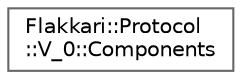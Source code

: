 digraph "Graphical Class Hierarchy"
{
 // LATEX_PDF_SIZE
  bgcolor="transparent";
  edge [fontname=Helvetica,fontsize=10,labelfontname=Helvetica,labelfontsize=10];
  node [fontname=Helvetica,fontsize=10,shape=box,height=0.2,width=0.4];
  rankdir="LR";
  Node0 [id="Node000000",label="Flakkari::Protocol\l::V_0::Components",height=0.2,width=0.4,color="grey40", fillcolor="white", style="filled",URL="$d0/d29/classFlakkari_1_1Protocol_1_1V__0_1_1Components.html",tooltip=" "];
}
